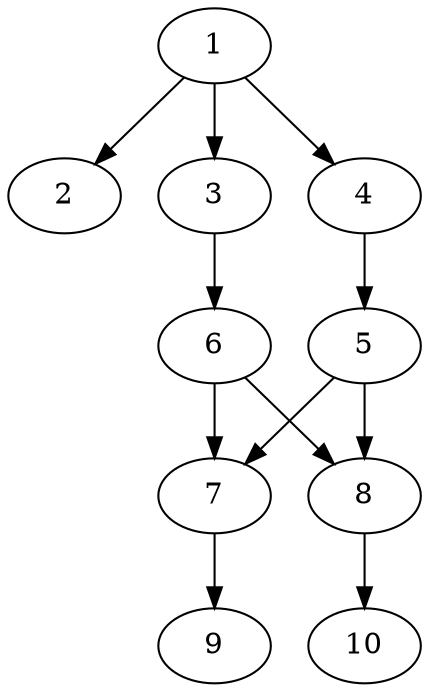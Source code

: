 // DAG automatically generated by daggen at Thu Oct  3 13:58:05 2019
// ./daggen --dot -n 10 --ccr 0.5 --fat 0.5 --regular 0.5 --density 0.6 --mindata 5242880 --maxdata 52428800 
digraph G {
  1 [size="48334848", alpha="0.01", expect_size="24167424"] 
  1 -> 2 [size ="24167424"]
  1 -> 3 [size ="24167424"]
  1 -> 4 [size ="24167424"]
  2 [size="43655168", alpha="0.02", expect_size="21827584"] 
  3 [size="39045120", alpha="0.09", expect_size="19522560"] 
  3 -> 6 [size ="19522560"]
  4 [size="69812224", alpha="0.03", expect_size="34906112"] 
  4 -> 5 [size ="34906112"]
  5 [size="28520448", alpha="0.08", expect_size="14260224"] 
  5 -> 7 [size ="14260224"]
  5 -> 8 [size ="14260224"]
  6 [size="98598912", alpha="0.13", expect_size="49299456"] 
  6 -> 7 [size ="49299456"]
  6 -> 8 [size ="49299456"]
  7 [size="69965824", alpha="0.05", expect_size="34982912"] 
  7 -> 9 [size ="34982912"]
  8 [size="49377280", alpha="0.09", expect_size="24688640"] 
  8 -> 10 [size ="24688640"]
  9 [size="16259072", alpha="0.11", expect_size="8129536"] 
  10 [size="89249792", alpha="0.19", expect_size="44624896"] 
}
